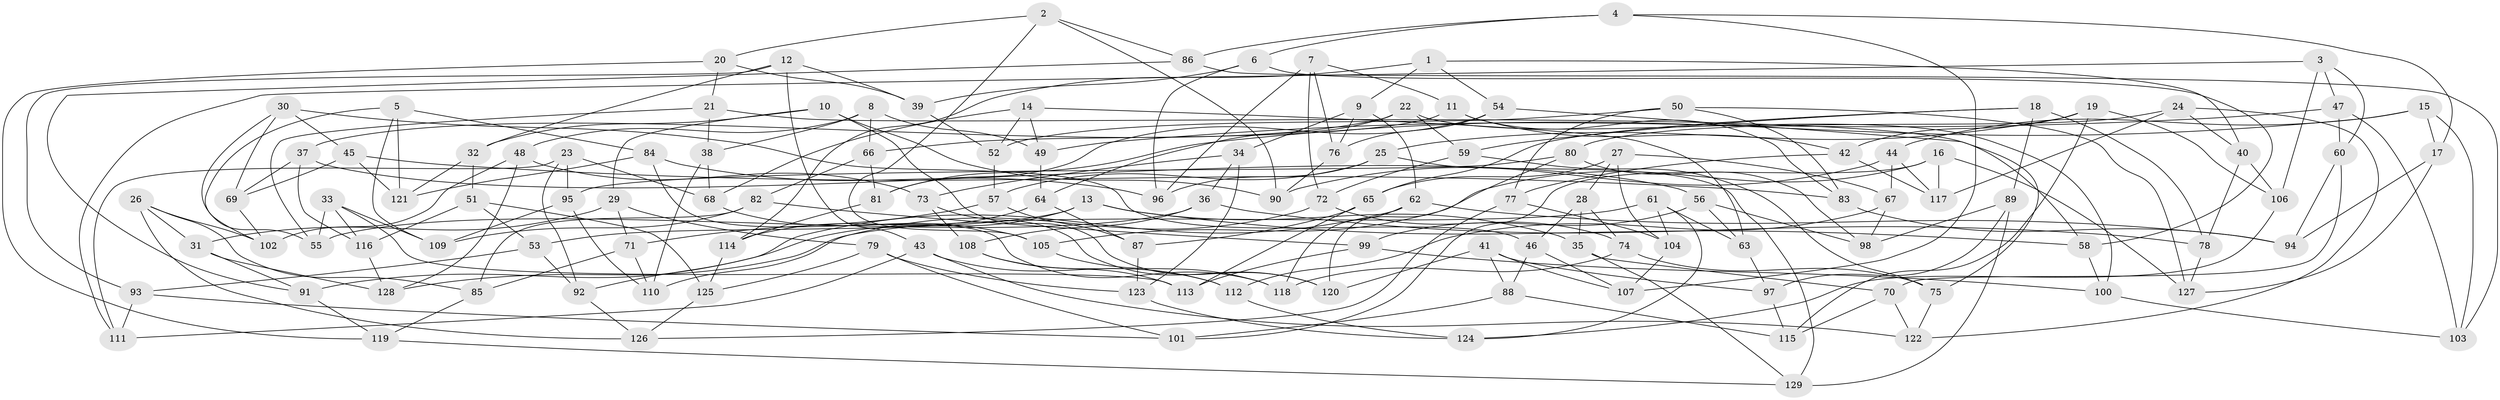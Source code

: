 // Generated by graph-tools (version 1.1) at 2025/57/03/09/25 04:57:29]
// undirected, 129 vertices, 258 edges
graph export_dot {
graph [start="1"]
  node [color=gray90,style=filled];
  1;
  2;
  3;
  4;
  5;
  6;
  7;
  8;
  9;
  10;
  11;
  12;
  13;
  14;
  15;
  16;
  17;
  18;
  19;
  20;
  21;
  22;
  23;
  24;
  25;
  26;
  27;
  28;
  29;
  30;
  31;
  32;
  33;
  34;
  35;
  36;
  37;
  38;
  39;
  40;
  41;
  42;
  43;
  44;
  45;
  46;
  47;
  48;
  49;
  50;
  51;
  52;
  53;
  54;
  55;
  56;
  57;
  58;
  59;
  60;
  61;
  62;
  63;
  64;
  65;
  66;
  67;
  68;
  69;
  70;
  71;
  72;
  73;
  74;
  75;
  76;
  77;
  78;
  79;
  80;
  81;
  82;
  83;
  84;
  85;
  86;
  87;
  88;
  89;
  90;
  91;
  92;
  93;
  94;
  95;
  96;
  97;
  98;
  99;
  100;
  101;
  102;
  103;
  104;
  105;
  106;
  107;
  108;
  109;
  110;
  111;
  112;
  113;
  114;
  115;
  116;
  117;
  118;
  119;
  120;
  121;
  122;
  123;
  124;
  125;
  126;
  127;
  128;
  129;
  1 -- 54;
  1 -- 9;
  1 -- 40;
  1 -- 114;
  2 -- 20;
  2 -- 90;
  2 -- 105;
  2 -- 86;
  3 -- 60;
  3 -- 106;
  3 -- 47;
  3 -- 111;
  4 -- 17;
  4 -- 6;
  4 -- 107;
  4 -- 86;
  5 -- 102;
  5 -- 109;
  5 -- 121;
  5 -- 84;
  6 -- 58;
  6 -- 39;
  6 -- 96;
  7 -- 11;
  7 -- 96;
  7 -- 72;
  7 -- 76;
  8 -- 38;
  8 -- 49;
  8 -- 66;
  8 -- 48;
  9 -- 76;
  9 -- 34;
  9 -- 62;
  10 -- 90;
  10 -- 32;
  10 -- 29;
  10 -- 120;
  11 -- 83;
  11 -- 66;
  11 -- 42;
  12 -- 43;
  12 -- 39;
  12 -- 32;
  12 -- 93;
  13 -- 58;
  13 -- 92;
  13 -- 35;
  13 -- 53;
  14 -- 63;
  14 -- 52;
  14 -- 68;
  14 -- 49;
  15 -- 44;
  15 -- 81;
  15 -- 17;
  15 -- 103;
  16 -- 101;
  16 -- 117;
  16 -- 105;
  16 -- 127;
  17 -- 94;
  17 -- 127;
  18 -- 59;
  18 -- 78;
  18 -- 89;
  18 -- 65;
  19 -- 42;
  19 -- 106;
  19 -- 115;
  19 -- 25;
  20 -- 39;
  20 -- 21;
  20 -- 119;
  21 -- 38;
  21 -- 58;
  21 -- 55;
  22 -- 64;
  22 -- 100;
  22 -- 37;
  22 -- 59;
  23 -- 92;
  23 -- 95;
  23 -- 68;
  23 -- 111;
  24 -- 40;
  24 -- 80;
  24 -- 117;
  24 -- 122;
  25 -- 129;
  25 -- 96;
  25 -- 57;
  26 -- 31;
  26 -- 85;
  26 -- 102;
  26 -- 126;
  27 -- 104;
  27 -- 28;
  27 -- 65;
  27 -- 67;
  28 -- 35;
  28 -- 46;
  28 -- 74;
  29 -- 71;
  29 -- 31;
  29 -- 79;
  30 -- 46;
  30 -- 69;
  30 -- 45;
  30 -- 55;
  31 -- 91;
  31 -- 128;
  32 -- 121;
  32 -- 51;
  33 -- 116;
  33 -- 55;
  33 -- 113;
  33 -- 109;
  34 -- 36;
  34 -- 123;
  34 -- 73;
  35 -- 129;
  35 -- 70;
  36 -- 108;
  36 -- 78;
  36 -- 55;
  37 -- 116;
  37 -- 56;
  37 -- 69;
  38 -- 68;
  38 -- 110;
  39 -- 52;
  40 -- 106;
  40 -- 78;
  41 -- 107;
  41 -- 120;
  41 -- 88;
  41 -- 97;
  42 -- 77;
  42 -- 117;
  43 -- 122;
  43 -- 111;
  43 -- 112;
  44 -- 117;
  44 -- 67;
  44 -- 90;
  45 -- 121;
  45 -- 69;
  45 -- 83;
  46 -- 88;
  46 -- 107;
  47 -- 103;
  47 -- 60;
  47 -- 49;
  48 -- 102;
  48 -- 128;
  48 -- 73;
  49 -- 64;
  50 -- 127;
  50 -- 52;
  50 -- 77;
  50 -- 83;
  51 -- 53;
  51 -- 125;
  51 -- 116;
  52 -- 57;
  53 -- 93;
  53 -- 92;
  54 -- 76;
  54 -- 75;
  54 -- 81;
  56 -- 63;
  56 -- 98;
  56 -- 99;
  57 -- 87;
  57 -- 71;
  58 -- 100;
  59 -- 75;
  59 -- 72;
  60 -- 70;
  60 -- 94;
  61 -- 104;
  61 -- 63;
  61 -- 124;
  61 -- 128;
  62 -- 118;
  62 -- 94;
  62 -- 91;
  63 -- 97;
  64 -- 87;
  64 -- 114;
  65 -- 113;
  65 -- 87;
  66 -- 82;
  66 -- 81;
  67 -- 98;
  67 -- 112;
  68 -- 105;
  69 -- 102;
  70 -- 115;
  70 -- 122;
  71 -- 110;
  71 -- 85;
  72 -- 110;
  72 -- 74;
  73 -- 120;
  73 -- 108;
  74 -- 75;
  74 -- 118;
  75 -- 122;
  76 -- 90;
  77 -- 104;
  77 -- 126;
  78 -- 127;
  79 -- 123;
  79 -- 125;
  79 -- 101;
  80 -- 120;
  80 -- 95;
  80 -- 98;
  81 -- 114;
  82 -- 109;
  82 -- 85;
  82 -- 99;
  83 -- 94;
  84 -- 118;
  84 -- 96;
  84 -- 121;
  85 -- 119;
  86 -- 103;
  86 -- 91;
  87 -- 123;
  88 -- 115;
  88 -- 101;
  89 -- 97;
  89 -- 98;
  89 -- 129;
  91 -- 119;
  92 -- 126;
  93 -- 111;
  93 -- 101;
  95 -- 109;
  95 -- 110;
  97 -- 115;
  99 -- 100;
  99 -- 113;
  100 -- 103;
  104 -- 107;
  105 -- 118;
  106 -- 124;
  108 -- 112;
  108 -- 113;
  112 -- 124;
  114 -- 125;
  116 -- 128;
  119 -- 129;
  123 -- 124;
  125 -- 126;
}
